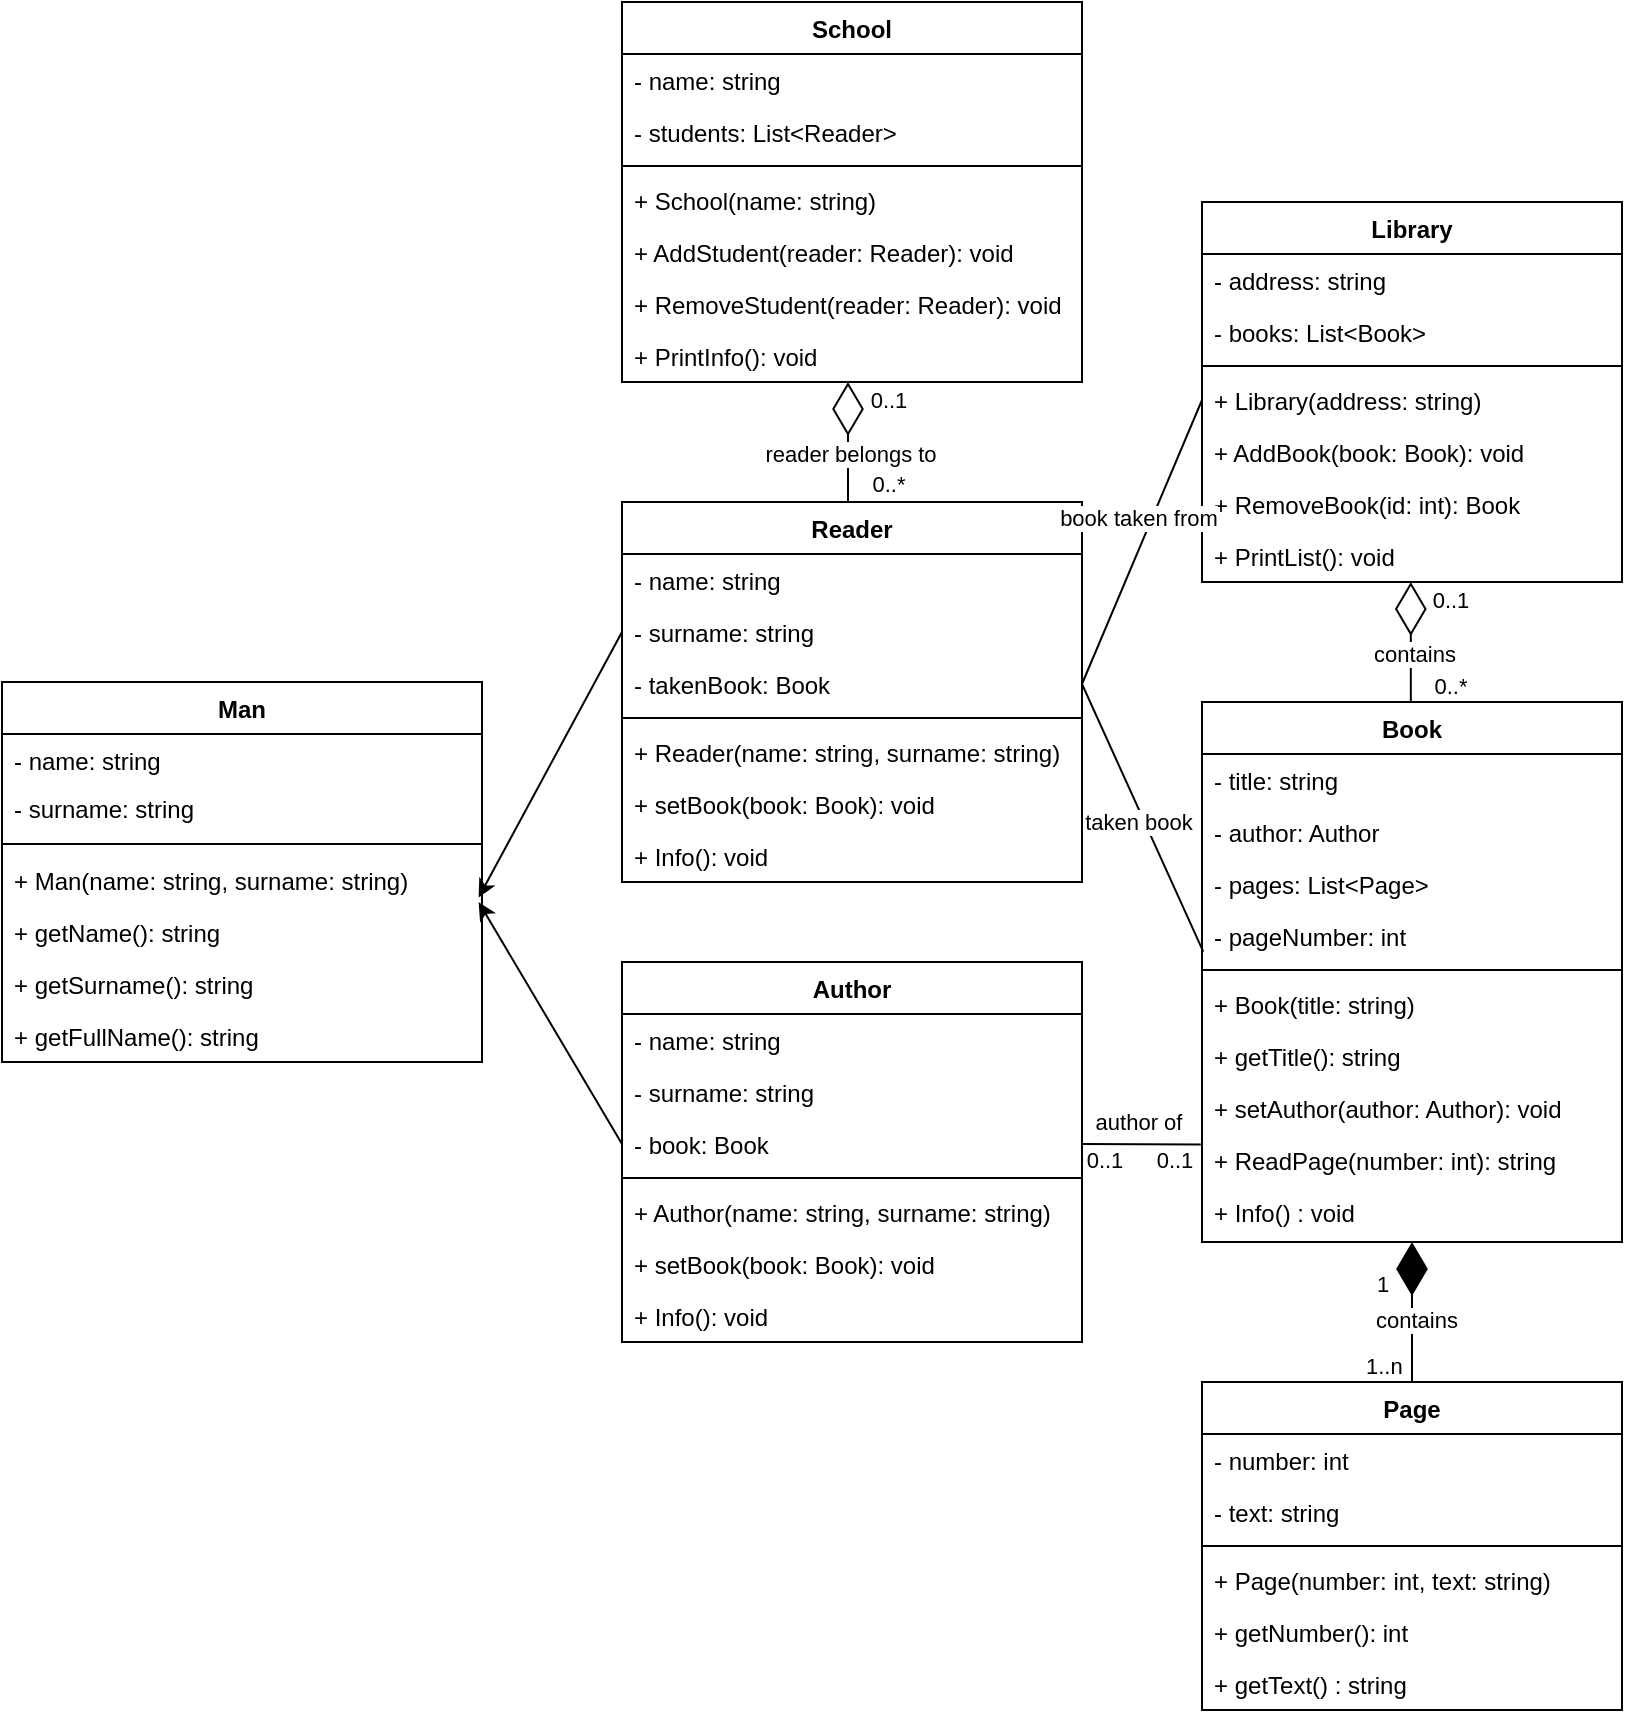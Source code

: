 <mxfile version="20.7.4" type="device"><diagram id="Pp3N3jPU32sCaGIaYniM" name="Page-1"><mxGraphModel dx="1687" dy="927" grid="1" gridSize="10" guides="1" tooltips="1" connect="1" arrows="1" fold="1" page="1" pageScale="1" pageWidth="827" pageHeight="1169" math="0" shadow="0"><root><mxCell id="0"/><mxCell id="1" parent="0"/><mxCell id="WxKAWPZwRBRQbpDocGKW-19" value="Man" style="swimlane;fontStyle=1;align=center;verticalAlign=top;childLayout=stackLayout;horizontal=1;startSize=26;horizontalStack=0;resizeParent=1;resizeParentMax=0;resizeLast=0;collapsible=1;marginBottom=0;" vertex="1" parent="1"><mxGeometry x="10" y="390" width="240" height="190" as="geometry"/></mxCell><mxCell id="WxKAWPZwRBRQbpDocGKW-20" value="- name: string" style="text;strokeColor=none;fillColor=none;align=left;verticalAlign=top;spacingLeft=4;spacingRight=4;overflow=hidden;rotatable=0;points=[[0,0.5],[1,0.5]];portConstraint=eastwest;" vertex="1" parent="WxKAWPZwRBRQbpDocGKW-19"><mxGeometry y="26" width="240" height="24" as="geometry"/></mxCell><mxCell id="WxKAWPZwRBRQbpDocGKW-46" value="- surname: string" style="text;strokeColor=none;fillColor=none;align=left;verticalAlign=top;spacingLeft=4;spacingRight=4;overflow=hidden;rotatable=0;points=[[0,0.5],[1,0.5]];portConstraint=eastwest;" vertex="1" parent="WxKAWPZwRBRQbpDocGKW-19"><mxGeometry y="50" width="240" height="26" as="geometry"/></mxCell><mxCell id="WxKAWPZwRBRQbpDocGKW-21" value="" style="line;strokeWidth=1;fillColor=none;align=left;verticalAlign=middle;spacingTop=-1;spacingLeft=3;spacingRight=3;rotatable=0;labelPosition=right;points=[];portConstraint=eastwest;strokeColor=inherit;" vertex="1" parent="WxKAWPZwRBRQbpDocGKW-19"><mxGeometry y="76" width="240" height="10" as="geometry"/></mxCell><mxCell id="WxKAWPZwRBRQbpDocGKW-22" value="+ Man(name: string, surname: string)" style="text;strokeColor=none;fillColor=none;align=left;verticalAlign=top;spacingLeft=4;spacingRight=4;overflow=hidden;rotatable=0;points=[[0,0.5],[1,0.5]];portConstraint=eastwest;" vertex="1" parent="WxKAWPZwRBRQbpDocGKW-19"><mxGeometry y="86" width="240" height="26" as="geometry"/></mxCell><mxCell id="WxKAWPZwRBRQbpDocGKW-44" value="+ getName(): string" style="text;strokeColor=none;fillColor=none;align=left;verticalAlign=top;spacingLeft=4;spacingRight=4;overflow=hidden;rotatable=0;points=[[0,0.5],[1,0.5]];portConstraint=eastwest;" vertex="1" parent="WxKAWPZwRBRQbpDocGKW-19"><mxGeometry y="112" width="240" height="26" as="geometry"/></mxCell><mxCell id="WxKAWPZwRBRQbpDocGKW-45" value="+ getSurname(): string" style="text;strokeColor=none;fillColor=none;align=left;verticalAlign=top;spacingLeft=4;spacingRight=4;overflow=hidden;rotatable=0;points=[[0,0.5],[1,0.5]];portConstraint=eastwest;" vertex="1" parent="WxKAWPZwRBRQbpDocGKW-19"><mxGeometry y="138" width="240" height="26" as="geometry"/></mxCell><mxCell id="WxKAWPZwRBRQbpDocGKW-47" value="+ getFullName(): string" style="text;strokeColor=none;fillColor=none;align=left;verticalAlign=top;spacingLeft=4;spacingRight=4;overflow=hidden;rotatable=0;points=[[0,0.5],[1,0.5]];portConstraint=eastwest;" vertex="1" parent="WxKAWPZwRBRQbpDocGKW-19"><mxGeometry y="164" width="240" height="26" as="geometry"/></mxCell><mxCell id="WxKAWPZwRBRQbpDocGKW-23" value="Reader" style="swimlane;fontStyle=1;align=center;verticalAlign=top;childLayout=stackLayout;horizontal=1;startSize=26;horizontalStack=0;resizeParent=1;resizeParentMax=0;resizeLast=0;collapsible=1;marginBottom=0;" vertex="1" parent="1"><mxGeometry x="320" y="300" width="230" height="190" as="geometry"/></mxCell><mxCell id="WxKAWPZwRBRQbpDocGKW-24" value="- name: string" style="text;strokeColor=none;fillColor=none;align=left;verticalAlign=top;spacingLeft=4;spacingRight=4;overflow=hidden;rotatable=0;points=[[0,0.5],[1,0.5]];portConstraint=eastwest;" vertex="1" parent="WxKAWPZwRBRQbpDocGKW-23"><mxGeometry y="26" width="230" height="26" as="geometry"/></mxCell><mxCell id="WxKAWPZwRBRQbpDocGKW-52" value="- surname: string" style="text;strokeColor=none;fillColor=none;align=left;verticalAlign=top;spacingLeft=4;spacingRight=4;overflow=hidden;rotatable=0;points=[[0,0.5],[1,0.5]];portConstraint=eastwest;" vertex="1" parent="WxKAWPZwRBRQbpDocGKW-23"><mxGeometry y="52" width="230" height="26" as="geometry"/></mxCell><mxCell id="WxKAWPZwRBRQbpDocGKW-53" value="- takenBook: Book" style="text;strokeColor=none;fillColor=none;align=left;verticalAlign=top;spacingLeft=4;spacingRight=4;overflow=hidden;rotatable=0;points=[[0,0.5],[1,0.5]];portConstraint=eastwest;" vertex="1" parent="WxKAWPZwRBRQbpDocGKW-23"><mxGeometry y="78" width="230" height="26" as="geometry"/></mxCell><mxCell id="WxKAWPZwRBRQbpDocGKW-25" value="" style="line;strokeWidth=1;fillColor=none;align=left;verticalAlign=middle;spacingTop=-1;spacingLeft=3;spacingRight=3;rotatable=0;labelPosition=right;points=[];portConstraint=eastwest;strokeColor=inherit;" vertex="1" parent="WxKAWPZwRBRQbpDocGKW-23"><mxGeometry y="104" width="230" height="8" as="geometry"/></mxCell><mxCell id="WxKAWPZwRBRQbpDocGKW-26" value="+ Reader(name: string, surname: string)" style="text;strokeColor=none;fillColor=none;align=left;verticalAlign=top;spacingLeft=4;spacingRight=4;overflow=hidden;rotatable=0;points=[[0,0.5],[1,0.5]];portConstraint=eastwest;" vertex="1" parent="WxKAWPZwRBRQbpDocGKW-23"><mxGeometry y="112" width="230" height="26" as="geometry"/></mxCell><mxCell id="WxKAWPZwRBRQbpDocGKW-61" value="+ setBook(book: Book): void" style="text;strokeColor=none;fillColor=none;align=left;verticalAlign=top;spacingLeft=4;spacingRight=4;overflow=hidden;rotatable=0;points=[[0,0.5],[1,0.5]];portConstraint=eastwest;" vertex="1" parent="WxKAWPZwRBRQbpDocGKW-23"><mxGeometry y="138" width="230" height="26" as="geometry"/></mxCell><mxCell id="WxKAWPZwRBRQbpDocGKW-62" value="+ Info(): void" style="text;strokeColor=none;fillColor=none;align=left;verticalAlign=top;spacingLeft=4;spacingRight=4;overflow=hidden;rotatable=0;points=[[0,0.5],[1,0.5]];portConstraint=eastwest;" vertex="1" parent="WxKAWPZwRBRQbpDocGKW-23"><mxGeometry y="164" width="230" height="26" as="geometry"/></mxCell><mxCell id="WxKAWPZwRBRQbpDocGKW-27" value="School" style="swimlane;fontStyle=1;align=center;verticalAlign=top;childLayout=stackLayout;horizontal=1;startSize=26;horizontalStack=0;resizeParent=1;resizeParentMax=0;resizeLast=0;collapsible=1;marginBottom=0;" vertex="1" parent="1"><mxGeometry x="320" y="50" width="230" height="190" as="geometry"/></mxCell><mxCell id="WxKAWPZwRBRQbpDocGKW-28" value="- name: string" style="text;strokeColor=none;fillColor=none;align=left;verticalAlign=top;spacingLeft=4;spacingRight=4;overflow=hidden;rotatable=0;points=[[0,0.5],[1,0.5]];portConstraint=eastwest;" vertex="1" parent="WxKAWPZwRBRQbpDocGKW-27"><mxGeometry y="26" width="230" height="26" as="geometry"/></mxCell><mxCell id="WxKAWPZwRBRQbpDocGKW-48" value="- students: List&lt;Reader&gt;" style="text;strokeColor=none;fillColor=none;align=left;verticalAlign=top;spacingLeft=4;spacingRight=4;overflow=hidden;rotatable=0;points=[[0,0.5],[1,0.5]];portConstraint=eastwest;" vertex="1" parent="WxKAWPZwRBRQbpDocGKW-27"><mxGeometry y="52" width="230" height="26" as="geometry"/></mxCell><mxCell id="WxKAWPZwRBRQbpDocGKW-29" value="" style="line;strokeWidth=1;fillColor=none;align=left;verticalAlign=middle;spacingTop=-1;spacingLeft=3;spacingRight=3;rotatable=0;labelPosition=right;points=[];portConstraint=eastwest;strokeColor=inherit;" vertex="1" parent="WxKAWPZwRBRQbpDocGKW-27"><mxGeometry y="78" width="230" height="8" as="geometry"/></mxCell><mxCell id="WxKAWPZwRBRQbpDocGKW-30" value="+ School(name: string)" style="text;strokeColor=none;fillColor=none;align=left;verticalAlign=top;spacingLeft=4;spacingRight=4;overflow=hidden;rotatable=0;points=[[0,0.5],[1,0.5]];portConstraint=eastwest;" vertex="1" parent="WxKAWPZwRBRQbpDocGKW-27"><mxGeometry y="86" width="230" height="26" as="geometry"/></mxCell><mxCell id="WxKAWPZwRBRQbpDocGKW-49" value="+ AddStudent(reader: Reader): void" style="text;strokeColor=none;fillColor=none;align=left;verticalAlign=top;spacingLeft=4;spacingRight=4;overflow=hidden;rotatable=0;points=[[0,0.5],[1,0.5]];portConstraint=eastwest;" vertex="1" parent="WxKAWPZwRBRQbpDocGKW-27"><mxGeometry y="112" width="230" height="26" as="geometry"/></mxCell><mxCell id="WxKAWPZwRBRQbpDocGKW-50" value="+ RemoveStudent(reader: Reader): void" style="text;strokeColor=none;fillColor=none;align=left;verticalAlign=top;spacingLeft=4;spacingRight=4;overflow=hidden;rotatable=0;points=[[0,0.5],[1,0.5]];portConstraint=eastwest;" vertex="1" parent="WxKAWPZwRBRQbpDocGKW-27"><mxGeometry y="138" width="230" height="26" as="geometry"/></mxCell><mxCell id="WxKAWPZwRBRQbpDocGKW-51" value="+ PrintInfo(): void" style="text;strokeColor=none;fillColor=none;align=left;verticalAlign=top;spacingLeft=4;spacingRight=4;overflow=hidden;rotatable=0;points=[[0,0.5],[1,0.5]];portConstraint=eastwest;" vertex="1" parent="WxKAWPZwRBRQbpDocGKW-27"><mxGeometry y="164" width="230" height="26" as="geometry"/></mxCell><mxCell id="WxKAWPZwRBRQbpDocGKW-31" value="Library&#10;" style="swimlane;fontStyle=1;align=center;verticalAlign=top;childLayout=stackLayout;horizontal=1;startSize=26;horizontalStack=0;resizeParent=1;resizeParentMax=0;resizeLast=0;collapsible=1;marginBottom=0;" vertex="1" parent="1"><mxGeometry x="610" y="150" width="210" height="190" as="geometry"/></mxCell><mxCell id="WxKAWPZwRBRQbpDocGKW-32" value="- address: string" style="text;strokeColor=none;fillColor=none;align=left;verticalAlign=top;spacingLeft=4;spacingRight=4;overflow=hidden;rotatable=0;points=[[0,0.5],[1,0.5]];portConstraint=eastwest;" vertex="1" parent="WxKAWPZwRBRQbpDocGKW-31"><mxGeometry y="26" width="210" height="26" as="geometry"/></mxCell><mxCell id="WxKAWPZwRBRQbpDocGKW-71" value="- books: List&lt;Book&gt;" style="text;strokeColor=none;fillColor=none;align=left;verticalAlign=top;spacingLeft=4;spacingRight=4;overflow=hidden;rotatable=0;points=[[0,0.5],[1,0.5]];portConstraint=eastwest;" vertex="1" parent="WxKAWPZwRBRQbpDocGKW-31"><mxGeometry y="52" width="210" height="26" as="geometry"/></mxCell><mxCell id="WxKAWPZwRBRQbpDocGKW-33" value="" style="line;strokeWidth=1;fillColor=none;align=left;verticalAlign=middle;spacingTop=-1;spacingLeft=3;spacingRight=3;rotatable=0;labelPosition=right;points=[];portConstraint=eastwest;strokeColor=inherit;" vertex="1" parent="WxKAWPZwRBRQbpDocGKW-31"><mxGeometry y="78" width="210" height="8" as="geometry"/></mxCell><mxCell id="WxKAWPZwRBRQbpDocGKW-34" value="+ Library(address: string)" style="text;strokeColor=none;fillColor=none;align=left;verticalAlign=top;spacingLeft=4;spacingRight=4;overflow=hidden;rotatable=0;points=[[0,0.5],[1,0.5]];portConstraint=eastwest;" vertex="1" parent="WxKAWPZwRBRQbpDocGKW-31"><mxGeometry y="86" width="210" height="26" as="geometry"/></mxCell><mxCell id="WxKAWPZwRBRQbpDocGKW-72" value="+ AddBook(book: Book): void" style="text;strokeColor=none;fillColor=none;align=left;verticalAlign=top;spacingLeft=4;spacingRight=4;overflow=hidden;rotatable=0;points=[[0,0.5],[1,0.5]];portConstraint=eastwest;" vertex="1" parent="WxKAWPZwRBRQbpDocGKW-31"><mxGeometry y="112" width="210" height="26" as="geometry"/></mxCell><mxCell id="WxKAWPZwRBRQbpDocGKW-73" value="+ RemoveBook(id: int): Book" style="text;strokeColor=none;fillColor=none;align=left;verticalAlign=top;spacingLeft=4;spacingRight=4;overflow=hidden;rotatable=0;points=[[0,0.5],[1,0.5]];portConstraint=eastwest;" vertex="1" parent="WxKAWPZwRBRQbpDocGKW-31"><mxGeometry y="138" width="210" height="26" as="geometry"/></mxCell><mxCell id="WxKAWPZwRBRQbpDocGKW-74" value="+ PrintList(): void&#10;" style="text;strokeColor=none;fillColor=none;align=left;verticalAlign=top;spacingLeft=4;spacingRight=4;overflow=hidden;rotatable=0;points=[[0,0.5],[1,0.5]];portConstraint=eastwest;" vertex="1" parent="WxKAWPZwRBRQbpDocGKW-31"><mxGeometry y="164" width="210" height="26" as="geometry"/></mxCell><mxCell id="WxKAWPZwRBRQbpDocGKW-35" value="Book" style="swimlane;fontStyle=1;align=center;verticalAlign=top;childLayout=stackLayout;horizontal=1;startSize=26;horizontalStack=0;resizeParent=1;resizeParentMax=0;resizeLast=0;collapsible=1;marginBottom=0;" vertex="1" parent="1"><mxGeometry x="610" y="400" width="210" height="270" as="geometry"/></mxCell><mxCell id="WxKAWPZwRBRQbpDocGKW-36" value="- title: string" style="text;strokeColor=none;fillColor=none;align=left;verticalAlign=top;spacingLeft=4;spacingRight=4;overflow=hidden;rotatable=0;points=[[0,0.5],[1,0.5]];portConstraint=eastwest;" vertex="1" parent="WxKAWPZwRBRQbpDocGKW-35"><mxGeometry y="26" width="210" height="26" as="geometry"/></mxCell><mxCell id="WxKAWPZwRBRQbpDocGKW-75" value="- author: Author" style="text;strokeColor=none;fillColor=none;align=left;verticalAlign=top;spacingLeft=4;spacingRight=4;overflow=hidden;rotatable=0;points=[[0,0.5],[1,0.5]];portConstraint=eastwest;" vertex="1" parent="WxKAWPZwRBRQbpDocGKW-35"><mxGeometry y="52" width="210" height="26" as="geometry"/></mxCell><mxCell id="WxKAWPZwRBRQbpDocGKW-76" value="- pages: List&lt;Page&gt;" style="text;strokeColor=none;fillColor=none;align=left;verticalAlign=top;spacingLeft=4;spacingRight=4;overflow=hidden;rotatable=0;points=[[0,0.5],[1,0.5]];portConstraint=eastwest;" vertex="1" parent="WxKAWPZwRBRQbpDocGKW-35"><mxGeometry y="78" width="210" height="26" as="geometry"/></mxCell><mxCell id="WxKAWPZwRBRQbpDocGKW-77" value="- pageNumber: int" style="text;strokeColor=none;fillColor=none;align=left;verticalAlign=top;spacingLeft=4;spacingRight=4;overflow=hidden;rotatable=0;points=[[0,0.5],[1,0.5]];portConstraint=eastwest;" vertex="1" parent="WxKAWPZwRBRQbpDocGKW-35"><mxGeometry y="104" width="210" height="26" as="geometry"/></mxCell><mxCell id="WxKAWPZwRBRQbpDocGKW-37" value="" style="line;strokeWidth=1;fillColor=none;align=left;verticalAlign=middle;spacingTop=-1;spacingLeft=3;spacingRight=3;rotatable=0;labelPosition=right;points=[];portConstraint=eastwest;strokeColor=inherit;" vertex="1" parent="WxKAWPZwRBRQbpDocGKW-35"><mxGeometry y="130" width="210" height="8" as="geometry"/></mxCell><mxCell id="WxKAWPZwRBRQbpDocGKW-38" value="+ Book(title: string)" style="text;strokeColor=none;fillColor=none;align=left;verticalAlign=top;spacingLeft=4;spacingRight=4;overflow=hidden;rotatable=0;points=[[0,0.5],[1,0.5]];portConstraint=eastwest;" vertex="1" parent="WxKAWPZwRBRQbpDocGKW-35"><mxGeometry y="138" width="210" height="26" as="geometry"/></mxCell><mxCell id="WxKAWPZwRBRQbpDocGKW-78" value="+ getTitle(): string" style="text;strokeColor=none;fillColor=none;align=left;verticalAlign=top;spacingLeft=4;spacingRight=4;overflow=hidden;rotatable=0;points=[[0,0.5],[1,0.5]];portConstraint=eastwest;" vertex="1" parent="WxKAWPZwRBRQbpDocGKW-35"><mxGeometry y="164" width="210" height="26" as="geometry"/></mxCell><mxCell id="WxKAWPZwRBRQbpDocGKW-79" value="+ setAuthor(author: Author): void" style="text;strokeColor=none;fillColor=none;align=left;verticalAlign=top;spacingLeft=4;spacingRight=4;overflow=hidden;rotatable=0;points=[[0,0.5],[1,0.5]];portConstraint=eastwest;" vertex="1" parent="WxKAWPZwRBRQbpDocGKW-35"><mxGeometry y="190" width="210" height="26" as="geometry"/></mxCell><mxCell id="WxKAWPZwRBRQbpDocGKW-80" value="+ ReadPage(number: int): string" style="text;strokeColor=none;fillColor=none;align=left;verticalAlign=top;spacingLeft=4;spacingRight=4;overflow=hidden;rotatable=0;points=[[0,0.5],[1,0.5]];portConstraint=eastwest;" vertex="1" parent="WxKAWPZwRBRQbpDocGKW-35"><mxGeometry y="216" width="210" height="26" as="geometry"/></mxCell><mxCell id="WxKAWPZwRBRQbpDocGKW-81" value="+ Info() : void" style="text;strokeColor=none;fillColor=none;align=left;verticalAlign=top;spacingLeft=4;spacingRight=4;overflow=hidden;rotatable=0;points=[[0,0.5],[1,0.5]];portConstraint=eastwest;" vertex="1" parent="WxKAWPZwRBRQbpDocGKW-35"><mxGeometry y="242" width="210" height="28" as="geometry"/></mxCell><mxCell id="WxKAWPZwRBRQbpDocGKW-39" value="Page" style="swimlane;fontStyle=1;align=center;verticalAlign=top;childLayout=stackLayout;horizontal=1;startSize=26;horizontalStack=0;resizeParent=1;resizeParentMax=0;resizeLast=0;collapsible=1;marginBottom=0;" vertex="1" parent="1"><mxGeometry x="610" y="740" width="210" height="164" as="geometry"/></mxCell><mxCell id="WxKAWPZwRBRQbpDocGKW-40" value="- number: int" style="text;strokeColor=none;fillColor=none;align=left;verticalAlign=top;spacingLeft=4;spacingRight=4;overflow=hidden;rotatable=0;points=[[0,0.5],[1,0.5]];portConstraint=eastwest;" vertex="1" parent="WxKAWPZwRBRQbpDocGKW-39"><mxGeometry y="26" width="210" height="26" as="geometry"/></mxCell><mxCell id="WxKAWPZwRBRQbpDocGKW-82" value="- text: string" style="text;strokeColor=none;fillColor=none;align=left;verticalAlign=top;spacingLeft=4;spacingRight=4;overflow=hidden;rotatable=0;points=[[0,0.5],[1,0.5]];portConstraint=eastwest;" vertex="1" parent="WxKAWPZwRBRQbpDocGKW-39"><mxGeometry y="52" width="210" height="26" as="geometry"/></mxCell><mxCell id="WxKAWPZwRBRQbpDocGKW-41" value="" style="line;strokeWidth=1;fillColor=none;align=left;verticalAlign=middle;spacingTop=-1;spacingLeft=3;spacingRight=3;rotatable=0;labelPosition=right;points=[];portConstraint=eastwest;strokeColor=inherit;" vertex="1" parent="WxKAWPZwRBRQbpDocGKW-39"><mxGeometry y="78" width="210" height="8" as="geometry"/></mxCell><mxCell id="WxKAWPZwRBRQbpDocGKW-42" value="+ Page(number: int, text: string)" style="text;strokeColor=none;fillColor=none;align=left;verticalAlign=top;spacingLeft=4;spacingRight=4;overflow=hidden;rotatable=0;points=[[0,0.5],[1,0.5]];portConstraint=eastwest;" vertex="1" parent="WxKAWPZwRBRQbpDocGKW-39"><mxGeometry y="86" width="210" height="26" as="geometry"/></mxCell><mxCell id="WxKAWPZwRBRQbpDocGKW-83" value="+ getNumber(): int" style="text;strokeColor=none;fillColor=none;align=left;verticalAlign=top;spacingLeft=4;spacingRight=4;overflow=hidden;rotatable=0;points=[[0,0.5],[1,0.5]];portConstraint=eastwest;" vertex="1" parent="WxKAWPZwRBRQbpDocGKW-39"><mxGeometry y="112" width="210" height="26" as="geometry"/></mxCell><mxCell id="WxKAWPZwRBRQbpDocGKW-84" value="+ getText() : string" style="text;strokeColor=none;fillColor=none;align=left;verticalAlign=top;spacingLeft=4;spacingRight=4;overflow=hidden;rotatable=0;points=[[0,0.5],[1,0.5]];portConstraint=eastwest;" vertex="1" parent="WxKAWPZwRBRQbpDocGKW-39"><mxGeometry y="138" width="210" height="26" as="geometry"/></mxCell><mxCell id="WxKAWPZwRBRQbpDocGKW-63" value="Author" style="swimlane;fontStyle=1;align=center;verticalAlign=top;childLayout=stackLayout;horizontal=1;startSize=26;horizontalStack=0;resizeParent=1;resizeParentMax=0;resizeLast=0;collapsible=1;marginBottom=0;" vertex="1" parent="1"><mxGeometry x="320" y="530" width="230" height="190" as="geometry"/></mxCell><mxCell id="WxKAWPZwRBRQbpDocGKW-64" value="- name: string" style="text;strokeColor=none;fillColor=none;align=left;verticalAlign=top;spacingLeft=4;spacingRight=4;overflow=hidden;rotatable=0;points=[[0,0.5],[1,0.5]];portConstraint=eastwest;" vertex="1" parent="WxKAWPZwRBRQbpDocGKW-63"><mxGeometry y="26" width="230" height="26" as="geometry"/></mxCell><mxCell id="WxKAWPZwRBRQbpDocGKW-65" value="- surname: string" style="text;strokeColor=none;fillColor=none;align=left;verticalAlign=top;spacingLeft=4;spacingRight=4;overflow=hidden;rotatable=0;points=[[0,0.5],[1,0.5]];portConstraint=eastwest;" vertex="1" parent="WxKAWPZwRBRQbpDocGKW-63"><mxGeometry y="52" width="230" height="26" as="geometry"/></mxCell><mxCell id="WxKAWPZwRBRQbpDocGKW-66" value="- book: Book" style="text;strokeColor=none;fillColor=none;align=left;verticalAlign=top;spacingLeft=4;spacingRight=4;overflow=hidden;rotatable=0;points=[[0,0.5],[1,0.5]];portConstraint=eastwest;" vertex="1" parent="WxKAWPZwRBRQbpDocGKW-63"><mxGeometry y="78" width="230" height="26" as="geometry"/></mxCell><mxCell id="WxKAWPZwRBRQbpDocGKW-67" value="" style="line;strokeWidth=1;fillColor=none;align=left;verticalAlign=middle;spacingTop=-1;spacingLeft=3;spacingRight=3;rotatable=0;labelPosition=right;points=[];portConstraint=eastwest;strokeColor=inherit;" vertex="1" parent="WxKAWPZwRBRQbpDocGKW-63"><mxGeometry y="104" width="230" height="8" as="geometry"/></mxCell><mxCell id="WxKAWPZwRBRQbpDocGKW-68" value="+ Author(name: string, surname: string)" style="text;strokeColor=none;fillColor=none;align=left;verticalAlign=top;spacingLeft=4;spacingRight=4;overflow=hidden;rotatable=0;points=[[0,0.5],[1,0.5]];portConstraint=eastwest;" vertex="1" parent="WxKAWPZwRBRQbpDocGKW-63"><mxGeometry y="112" width="230" height="26" as="geometry"/></mxCell><mxCell id="WxKAWPZwRBRQbpDocGKW-69" value="+ setBook(book: Book): void" style="text;strokeColor=none;fillColor=none;align=left;verticalAlign=top;spacingLeft=4;spacingRight=4;overflow=hidden;rotatable=0;points=[[0,0.5],[1,0.5]];portConstraint=eastwest;" vertex="1" parent="WxKAWPZwRBRQbpDocGKW-63"><mxGeometry y="138" width="230" height="26" as="geometry"/></mxCell><mxCell id="WxKAWPZwRBRQbpDocGKW-70" value="+ Info(): void" style="text;strokeColor=none;fillColor=none;align=left;verticalAlign=top;spacingLeft=4;spacingRight=4;overflow=hidden;rotatable=0;points=[[0,0.5],[1,0.5]];portConstraint=eastwest;" vertex="1" parent="WxKAWPZwRBRQbpDocGKW-63"><mxGeometry y="164" width="230" height="26" as="geometry"/></mxCell><mxCell id="WxKAWPZwRBRQbpDocGKW-85" value="" style="endArrow=classic;html=1;rounded=0;entryX=0.993;entryY=-0.165;entryDx=0;entryDy=0;entryPerimeter=0;exitX=0;exitY=0.5;exitDx=0;exitDy=0;" edge="1" parent="1" source="WxKAWPZwRBRQbpDocGKW-52" target="WxKAWPZwRBRQbpDocGKW-44"><mxGeometry width="50" height="50" relative="1" as="geometry"><mxPoint x="700" y="530" as="sourcePoint"/><mxPoint x="750" y="480" as="targetPoint"/></mxGeometry></mxCell><mxCell id="WxKAWPZwRBRQbpDocGKW-86" value="" style="endArrow=classic;html=1;rounded=0;exitX=0;exitY=0.5;exitDx=0;exitDy=0;entryX=0.993;entryY=-0.075;entryDx=0;entryDy=0;entryPerimeter=0;" edge="1" parent="1" source="WxKAWPZwRBRQbpDocGKW-66" target="WxKAWPZwRBRQbpDocGKW-44"><mxGeometry width="50" height="50" relative="1" as="geometry"><mxPoint x="700" y="530" as="sourcePoint"/><mxPoint x="750" y="480" as="targetPoint"/></mxGeometry></mxCell><mxCell id="WxKAWPZwRBRQbpDocGKW-87" value="" style="endArrow=none;html=1;rounded=0;exitX=1;exitY=0.5;exitDx=0;exitDy=0;entryX=0.003;entryY=0.799;entryDx=0;entryDy=0;entryPerimeter=0;" edge="1" parent="1" source="WxKAWPZwRBRQbpDocGKW-53" target="WxKAWPZwRBRQbpDocGKW-77"><mxGeometry width="50" height="50" relative="1" as="geometry"><mxPoint x="700" y="530" as="sourcePoint"/><mxPoint x="750" y="480" as="targetPoint"/></mxGeometry></mxCell><mxCell id="WxKAWPZwRBRQbpDocGKW-90" value="" style="endArrow=none;html=1;rounded=0;exitX=1;exitY=0.5;exitDx=0;exitDy=0;entryX=0;entryY=0.5;entryDx=0;entryDy=0;" edge="1" parent="1" source="WxKAWPZwRBRQbpDocGKW-53" target="WxKAWPZwRBRQbpDocGKW-34"><mxGeometry width="50" height="50" relative="1" as="geometry"><mxPoint x="700" y="530" as="sourcePoint"/><mxPoint x="750" y="480" as="targetPoint"/></mxGeometry></mxCell><mxCell id="WxKAWPZwRBRQbpDocGKW-91" value="" style="endArrow=none;html=1;rounded=0;exitX=1;exitY=0.5;exitDx=0;exitDy=0;entryX=-0.003;entryY=0.201;entryDx=0;entryDy=0;entryPerimeter=0;" edge="1" parent="1" source="WxKAWPZwRBRQbpDocGKW-66" target="WxKAWPZwRBRQbpDocGKW-80"><mxGeometry width="50" height="50" relative="1" as="geometry"><mxPoint x="700" y="530" as="sourcePoint"/><mxPoint x="750" y="480" as="targetPoint"/></mxGeometry></mxCell><mxCell id="WxKAWPZwRBRQbpDocGKW-100" value="" style="endArrow=diamondThin;endFill=0;endSize=24;html=1;rounded=0;" edge="1" parent="1"><mxGeometry width="160" relative="1" as="geometry"><mxPoint x="433" y="300" as="sourcePoint"/><mxPoint x="433" y="240" as="targetPoint"/><Array as="points"><mxPoint x="433" y="280"/></Array></mxGeometry></mxCell><mxCell id="WxKAWPZwRBRQbpDocGKW-104" value="reader belongs to" style="edgeLabel;html=1;align=center;verticalAlign=middle;resizable=0;points=[];" vertex="1" connectable="0" parent="WxKAWPZwRBRQbpDocGKW-100"><mxGeometry x="-0.092" y="-1" relative="1" as="geometry"><mxPoint y="3" as="offset"/></mxGeometry></mxCell><mxCell id="WxKAWPZwRBRQbpDocGKW-105" value="book taken from" style="edgeLabel;html=1;align=center;verticalAlign=middle;resizable=0;points=[];" vertex="1" connectable="0" parent="1"><mxGeometry x="578" y="308.001" as="geometry"/></mxCell><mxCell id="WxKAWPZwRBRQbpDocGKW-106" value="taken book&lt;br&gt;" style="edgeLabel;html=1;align=center;verticalAlign=middle;resizable=0;points=[];" vertex="1" connectable="0" parent="1"><mxGeometry x="578" y="460.001" as="geometry"/></mxCell><mxCell id="WxKAWPZwRBRQbpDocGKW-107" value="author of" style="edgeLabel;html=1;align=center;verticalAlign=middle;resizable=0;points=[];" vertex="1" connectable="0" parent="1"><mxGeometry x="578" y="610.001" as="geometry"/></mxCell><mxCell id="WxKAWPZwRBRQbpDocGKW-108" value="" style="endArrow=diamondThin;endFill=0;endSize=24;html=1;rounded=0;" edge="1" parent="1"><mxGeometry width="160" relative="1" as="geometry"><mxPoint x="714.41" y="400" as="sourcePoint"/><mxPoint x="714.41" y="340" as="targetPoint"/><Array as="points"><mxPoint x="714.41" y="380"/></Array></mxGeometry></mxCell><mxCell id="WxKAWPZwRBRQbpDocGKW-109" value="contains" style="edgeLabel;html=1;align=center;verticalAlign=middle;resizable=0;points=[];" vertex="1" connectable="0" parent="WxKAWPZwRBRQbpDocGKW-108"><mxGeometry x="-0.092" y="-1" relative="1" as="geometry"><mxPoint y="3" as="offset"/></mxGeometry></mxCell><mxCell id="WxKAWPZwRBRQbpDocGKW-110" value="0..1" style="edgeLabel;html=1;align=center;verticalAlign=middle;resizable=0;points=[];" vertex="1" connectable="0" parent="1"><mxGeometry x="740.0" y="350.001" as="geometry"><mxPoint x="-6" y="-1" as="offset"/></mxGeometry></mxCell><mxCell id="WxKAWPZwRBRQbpDocGKW-111" value="0..*" style="edgeLabel;html=1;align=center;verticalAlign=middle;resizable=0;points=[];" vertex="1" connectable="0" parent="1"><mxGeometry x="752.0" y="365.001" as="geometry"><mxPoint x="-18" y="27" as="offset"/></mxGeometry></mxCell><mxCell id="WxKAWPZwRBRQbpDocGKW-112" value="0..1" style="edgeLabel;html=1;align=center;verticalAlign=middle;resizable=0;points=[];" vertex="1" connectable="0" parent="1"><mxGeometry x="752.0" y="350.001" as="geometry"><mxPoint x="-191" y="279" as="offset"/></mxGeometry></mxCell><mxCell id="WxKAWPZwRBRQbpDocGKW-113" value="0..1" style="edgeLabel;html=1;align=center;verticalAlign=middle;resizable=0;points=[];" vertex="1" connectable="0" parent="1"><mxGeometry x="762.0" y="359.001" as="geometry"><mxPoint x="-166" y="270" as="offset"/></mxGeometry></mxCell><mxCell id="WxKAWPZwRBRQbpDocGKW-114" value="" style="endArrow=diamondThin;endFill=1;endSize=24;html=1;rounded=0;" edge="1" parent="1" source="WxKAWPZwRBRQbpDocGKW-39"><mxGeometry width="160" relative="1" as="geometry"><mxPoint x="650" y="500" as="sourcePoint"/><mxPoint x="715" y="670" as="targetPoint"/></mxGeometry></mxCell><mxCell id="WxKAWPZwRBRQbpDocGKW-115" value="contains" style="edgeLabel;html=1;align=center;verticalAlign=middle;resizable=0;points=[];" vertex="1" connectable="0" parent="1"><mxGeometry x="732.0" y="384.941" as="geometry"><mxPoint x="-15" y="324" as="offset"/></mxGeometry></mxCell><mxCell id="WxKAWPZwRBRQbpDocGKW-116" value="1" style="edgeLabel;html=1;align=center;verticalAlign=middle;resizable=0;points=[];" vertex="1" connectable="0" parent="1"><mxGeometry x="750.0" y="372.001" as="geometry"><mxPoint x="-50" y="319" as="offset"/></mxGeometry></mxCell><mxCell id="WxKAWPZwRBRQbpDocGKW-117" value="&lt;div style=&quot;text-align: center;&quot;&gt;&lt;span style=&quot;font-size: 11px; background-color: rgb(255, 255, 255);&quot;&gt;1..n&lt;/span&gt;&lt;/div&gt;" style="text;whiteSpace=wrap;html=1;" vertex="1" parent="1"><mxGeometry x="690" y="718" width="40" height="40" as="geometry"/></mxCell><mxCell id="WxKAWPZwRBRQbpDocGKW-118" value="0..1" style="edgeLabel;html=1;align=center;verticalAlign=middle;resizable=0;points=[];" vertex="1" connectable="0" parent="1"><mxGeometry x="831.0" y="343.001" as="geometry"><mxPoint x="-378" y="-94" as="offset"/></mxGeometry></mxCell><mxCell id="WxKAWPZwRBRQbpDocGKW-119" value="0..*" style="edgeLabel;html=1;align=center;verticalAlign=middle;resizable=0;points=[];" vertex="1" connectable="0" parent="1"><mxGeometry x="831.0" y="384.941" as="geometry"><mxPoint x="-378" y="-94" as="offset"/></mxGeometry></mxCell></root></mxGraphModel></diagram></mxfile>